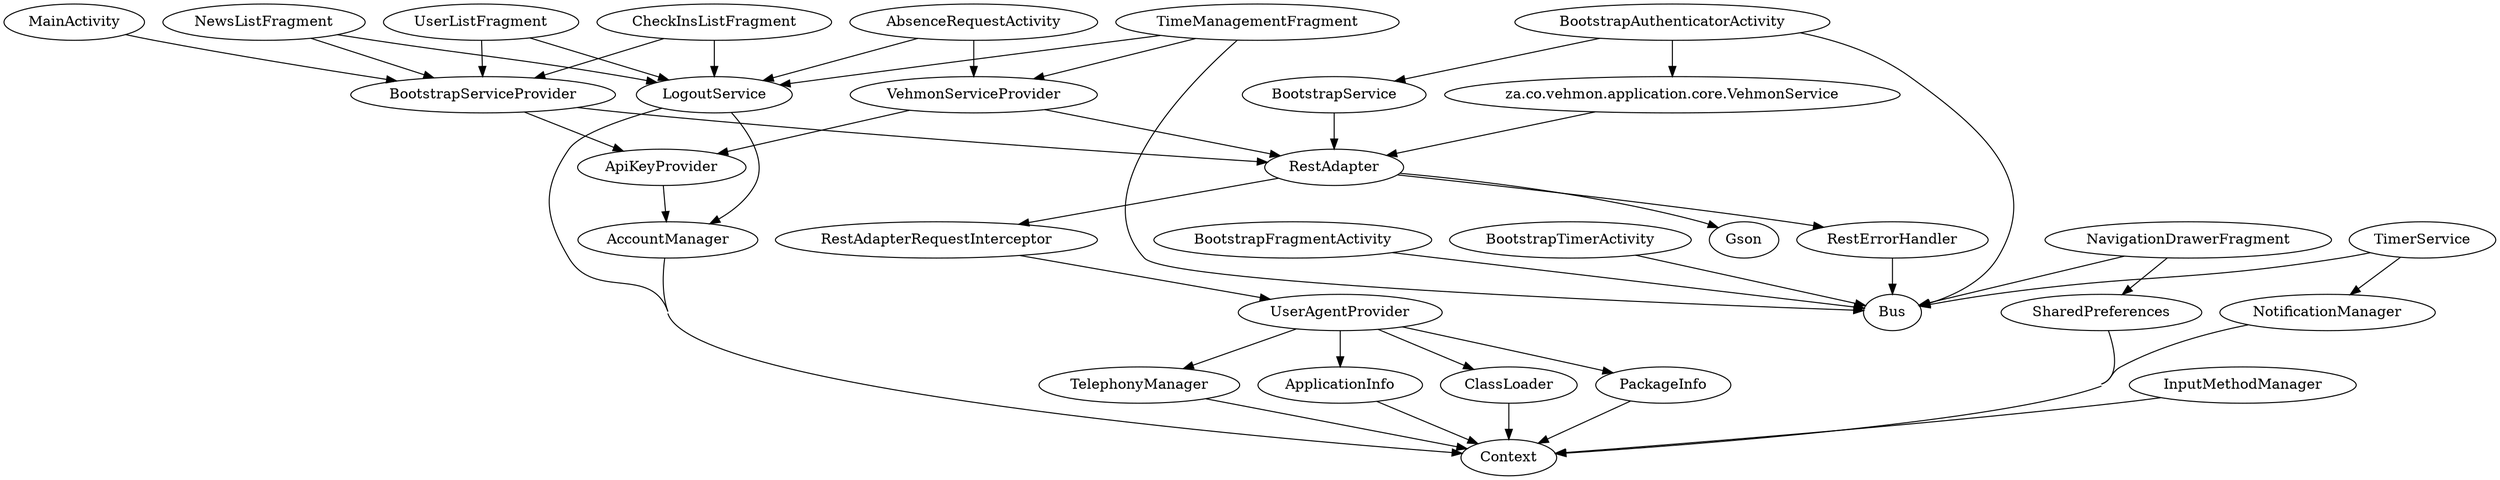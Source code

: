 digraph G1 {
  concentrate = true;
  AbsenceRequestActivity -> VehmonServiceProvider;
  AbsenceRequestActivity -> LogoutService;
  AccountManager -> Context;
  ApiKeyProvider -> AccountManager;
  ApplicationInfo -> Context;
  BootstrapAuthenticatorActivity -> Bus;
  n2 [label="za.co.vehmon.application.core.VehmonService"];
  BootstrapAuthenticatorActivity -> n2;
  BootstrapAuthenticatorActivity -> BootstrapService;
  BootstrapFragmentActivity -> Bus;
  BootstrapService -> RestAdapter;
  BootstrapServiceProvider -> ApiKeyProvider;
  BootstrapServiceProvider -> RestAdapter;
  BootstrapTimerActivity -> Bus;
  CheckInsListFragment -> BootstrapServiceProvider;
  CheckInsListFragment -> LogoutService;
  ClassLoader -> Context;
  InputMethodManager -> Context;
  LogoutService -> AccountManager;
  LogoutService -> Context;
  MainActivity -> BootstrapServiceProvider;
  NavigationDrawerFragment -> Bus;
  NavigationDrawerFragment -> SharedPreferences;
  NewsListFragment -> BootstrapServiceProvider;
  NewsListFragment -> LogoutService;
  NotificationManager -> Context;
  PackageInfo -> Context;
  RestAdapter -> RestAdapterRequestInterceptor;
  RestAdapter -> Gson;
  RestAdapter -> RestErrorHandler;
  RestAdapterRequestInterceptor -> UserAgentProvider;
  RestErrorHandler -> Bus;
  SharedPreferences -> Context;
  TelephonyManager -> Context;
  TimeManagementFragment -> Bus;
  TimeManagementFragment -> VehmonServiceProvider;
  TimeManagementFragment -> LogoutService;
  TimerService -> Bus;
  TimerService -> NotificationManager;
  UserAgentProvider -> ClassLoader;
  UserAgentProvider -> TelephonyManager;
  UserAgentProvider -> PackageInfo;
  UserAgentProvider -> ApplicationInfo;
  UserListFragment -> BootstrapServiceProvider;
  UserListFragment -> LogoutService;
  VehmonServiceProvider -> ApiKeyProvider;
  VehmonServiceProvider -> RestAdapter;
  n2 -> RestAdapter;
}

